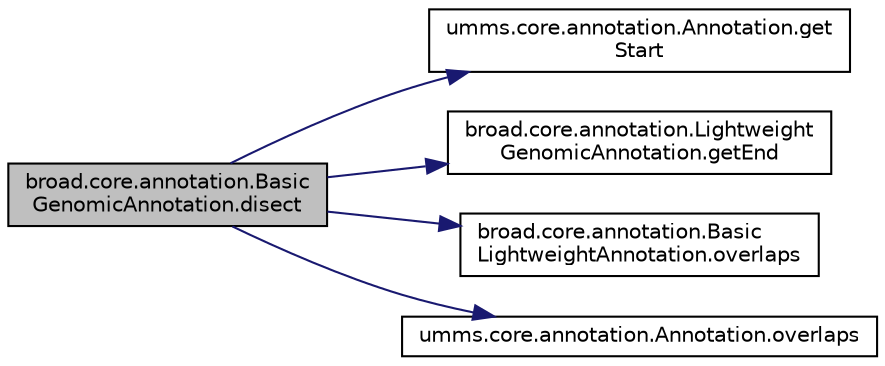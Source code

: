 digraph "broad.core.annotation.BasicGenomicAnnotation.disect"
{
  edge [fontname="Helvetica",fontsize="10",labelfontname="Helvetica",labelfontsize="10"];
  node [fontname="Helvetica",fontsize="10",shape=record];
  rankdir="LR";
  Node1 [label="broad.core.annotation.Basic\lGenomicAnnotation.disect",height=0.2,width=0.4,color="black", fillcolor="grey75", style="filled" fontcolor="black"];
  Node1 -> Node2 [color="midnightblue",fontsize="10",style="solid",fontname="Helvetica"];
  Node2 [label="umms.core.annotation.Annotation.get\lStart",height=0.2,width=0.4,color="black", fillcolor="white", style="filled",URL="$interfaceumms_1_1core_1_1annotation_1_1_annotation.html#a4fc0345d5a95dfb0bfd018cc0d9d400f"];
  Node1 -> Node3 [color="midnightblue",fontsize="10",style="solid",fontname="Helvetica"];
  Node3 [label="broad.core.annotation.Lightweight\lGenomicAnnotation.getEnd",height=0.2,width=0.4,color="black", fillcolor="white", style="filled",URL="$interfacebroad_1_1core_1_1annotation_1_1_lightweight_genomic_annotation.html#a68b4fd4cda3321ffd91dd427df9b24a7"];
  Node1 -> Node4 [color="midnightblue",fontsize="10",style="solid",fontname="Helvetica"];
  Node4 [label="broad.core.annotation.Basic\lLightweightAnnotation.overlaps",height=0.2,width=0.4,color="black", fillcolor="white", style="filled",URL="$classbroad_1_1core_1_1annotation_1_1_basic_lightweight_annotation.html#aaa261feb92b909750aa4c6b1484682ce"];
  Node1 -> Node5 [color="midnightblue",fontsize="10",style="solid",fontname="Helvetica"];
  Node5 [label="umms.core.annotation.Annotation.overlaps",height=0.2,width=0.4,color="black", fillcolor="white", style="filled",URL="$interfaceumms_1_1core_1_1annotation_1_1_annotation.html#ab0f817e7652b89e2775b988d73106f5c"];
}
